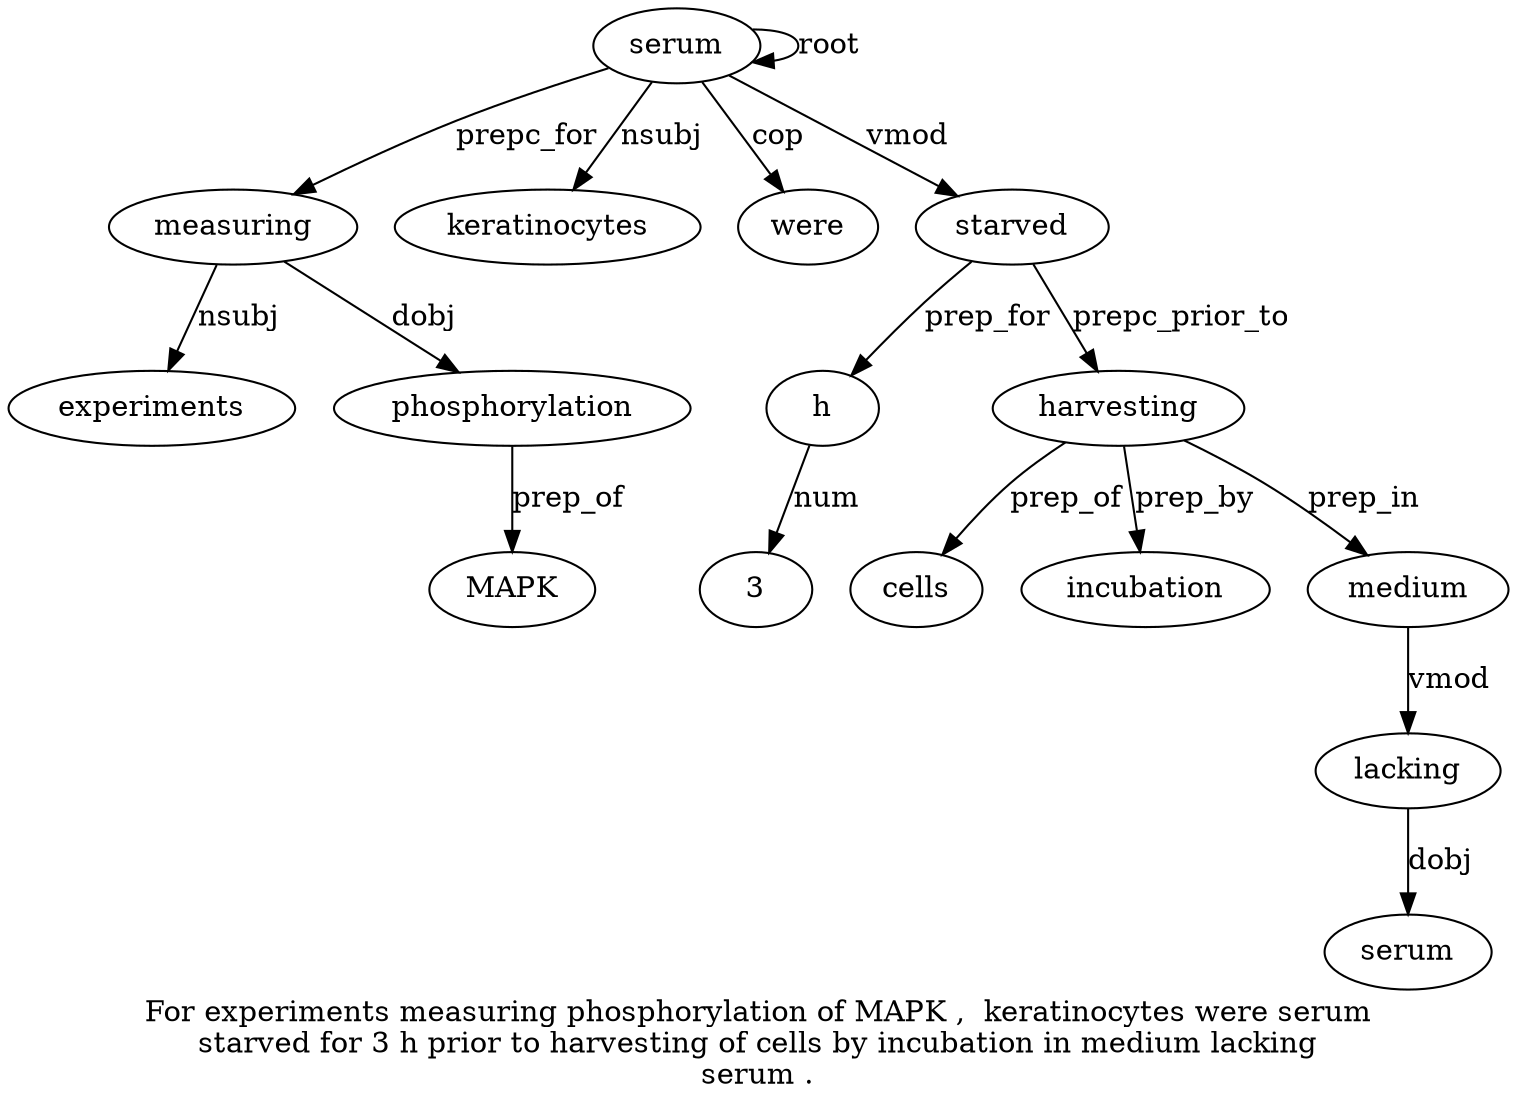 digraph "For experiments measuring phosphorylation of MAPK ,  keratinocytes were serum starved for 3 h prior to harvesting of cells by incubation in medium lacking serum ." {
label="For experiments measuring phosphorylation of MAPK ,  keratinocytes were serum
starved for 3 h prior to harvesting of cells by incubation in medium lacking
serum .";
measuring3 [style=filled, fillcolor=white, label=measuring];
experiments2 [style=filled, fillcolor=white, label=experiments];
measuring3 -> experiments2  [label=nsubj];
serum10 [style=filled, fillcolor=white, label=serum];
serum10 -> measuring3  [label=prepc_for];
phosphorylation4 [style=filled, fillcolor=white, label=phosphorylation];
measuring3 -> phosphorylation4  [label=dobj];
MAPK6 [style=filled, fillcolor=white, label=MAPK];
phosphorylation4 -> MAPK6  [label=prep_of];
keratinocytes8 [style=filled, fillcolor=white, label=keratinocytes];
serum10 -> keratinocytes8  [label=nsubj];
were9 [style=filled, fillcolor=white, label=were];
serum10 -> were9  [label=cop];
serum10 -> serum10  [label=root];
starved11 [style=filled, fillcolor=white, label=starved];
serum10 -> starved11  [label=vmod];
h14 [style=filled, fillcolor=white, label=h];
31 [style=filled, fillcolor=white, label=3];
h14 -> 31  [label=num];
starved11 -> h14  [label=prep_for];
harvesting17 [style=filled, fillcolor=white, label=harvesting];
starved11 -> harvesting17  [label=prepc_prior_to];
cells19 [style=filled, fillcolor=white, label=cells];
harvesting17 -> cells19  [label=prep_of];
incubation21 [style=filled, fillcolor=white, label=incubation];
harvesting17 -> incubation21  [label=prep_by];
medium23 [style=filled, fillcolor=white, label=medium];
harvesting17 -> medium23  [label=prep_in];
lacking24 [style=filled, fillcolor=white, label=lacking];
medium23 -> lacking24  [label=vmod];
serum25 [style=filled, fillcolor=white, label=serum];
lacking24 -> serum25  [label=dobj];
}
